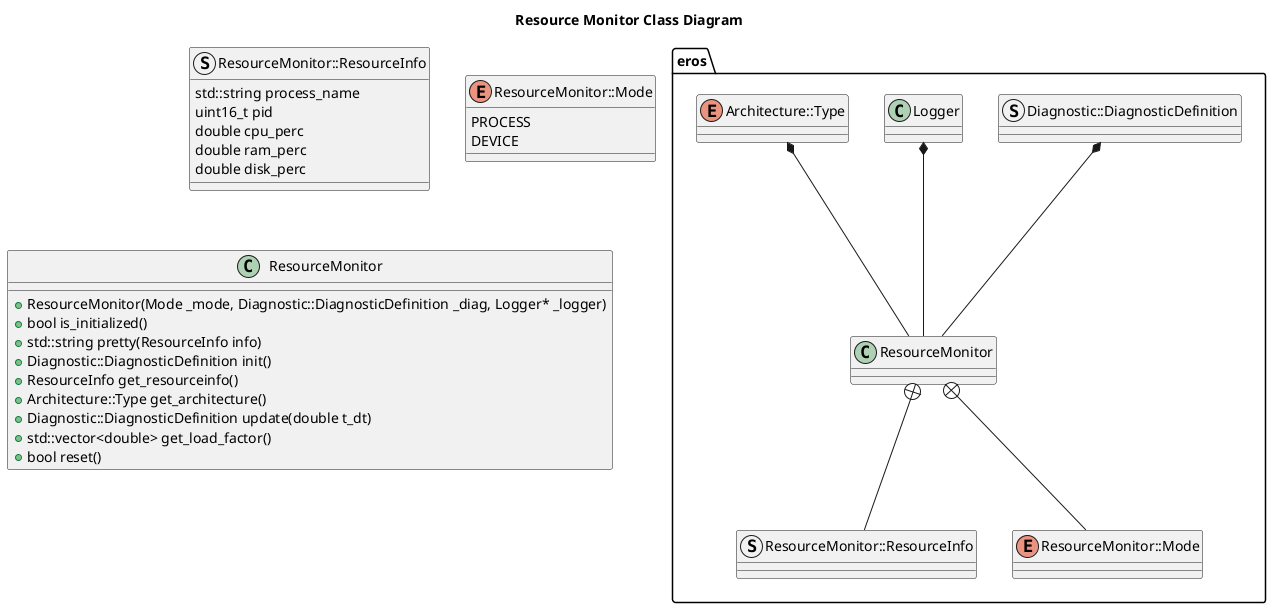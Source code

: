 @startuml
title Resource Monitor Class Diagram
package eros {
    together {
        class ResourceMonitor
   
        struct ResourceMonitor::ResourceInfo
        enum ResourceMonitor::Mode
    }
    together {
        struct Diagnostic::DiagnosticDefinition
        class Logger
        enum Architecture::Type
    }
}
ResourceMonitor +-- ResourceMonitor::ResourceInfo
ResourceMonitor +-- ResourceMonitor::Mode
Logger *-- ResourceMonitor
Architecture::Type *-- ResourceMonitor 
Diagnostic::DiagnosticDefinition *-- ResourceMonitor 
struct ResourceMonitor::ResourceInfo {
    std::string process_name
    uint16_t pid
    double cpu_perc
    double ram_perc
    double disk_perc
}
enum ResourceMonitor::Mode {
    PROCESS
    DEVICE
}
class ResourceMonitor {
    +ResourceMonitor(Mode _mode, Diagnostic::DiagnosticDefinition _diag, Logger* _logger)
    +bool is_initialized()
    +std::string pretty(ResourceInfo info)
    +Diagnostic::DiagnosticDefinition init()
    +ResourceInfo get_resourceinfo()
    +Architecture::Type get_architecture()
    +Diagnostic::DiagnosticDefinition update(double t_dt)
    +std::vector<double> get_load_factor()
    +bool reset()

}
@enduml